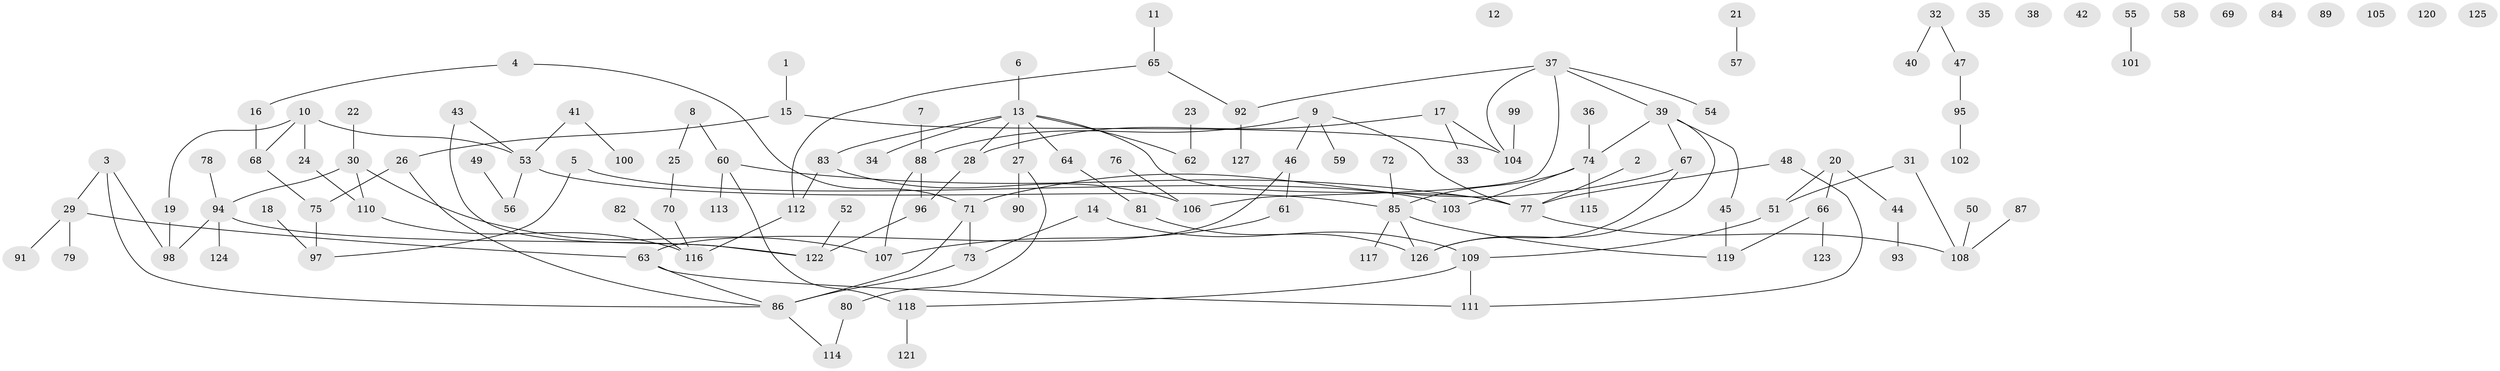 // coarse degree distribution, {5: 0.07894736842105263, 3: 0.27631578947368424, 4: 0.11842105263157894, 7: 0.013157894736842105, 1: 0.2631578947368421, 2: 0.2236842105263158, 6: 0.02631578947368421}
// Generated by graph-tools (version 1.1) at 2025/48/03/04/25 22:48:02]
// undirected, 127 vertices, 140 edges
graph export_dot {
  node [color=gray90,style=filled];
  1;
  2;
  3;
  4;
  5;
  6;
  7;
  8;
  9;
  10;
  11;
  12;
  13;
  14;
  15;
  16;
  17;
  18;
  19;
  20;
  21;
  22;
  23;
  24;
  25;
  26;
  27;
  28;
  29;
  30;
  31;
  32;
  33;
  34;
  35;
  36;
  37;
  38;
  39;
  40;
  41;
  42;
  43;
  44;
  45;
  46;
  47;
  48;
  49;
  50;
  51;
  52;
  53;
  54;
  55;
  56;
  57;
  58;
  59;
  60;
  61;
  62;
  63;
  64;
  65;
  66;
  67;
  68;
  69;
  70;
  71;
  72;
  73;
  74;
  75;
  76;
  77;
  78;
  79;
  80;
  81;
  82;
  83;
  84;
  85;
  86;
  87;
  88;
  89;
  90;
  91;
  92;
  93;
  94;
  95;
  96;
  97;
  98;
  99;
  100;
  101;
  102;
  103;
  104;
  105;
  106;
  107;
  108;
  109;
  110;
  111;
  112;
  113;
  114;
  115;
  116;
  117;
  118;
  119;
  120;
  121;
  122;
  123;
  124;
  125;
  126;
  127;
  1 -- 15;
  2 -- 77;
  3 -- 29;
  3 -- 86;
  3 -- 98;
  4 -- 16;
  4 -- 71;
  5 -- 97;
  5 -- 103;
  6 -- 13;
  7 -- 88;
  8 -- 25;
  8 -- 60;
  9 -- 46;
  9 -- 59;
  9 -- 77;
  9 -- 88;
  10 -- 19;
  10 -- 24;
  10 -- 53;
  10 -- 68;
  11 -- 65;
  13 -- 27;
  13 -- 28;
  13 -- 34;
  13 -- 62;
  13 -- 64;
  13 -- 77;
  13 -- 83;
  14 -- 73;
  14 -- 109;
  15 -- 26;
  15 -- 104;
  16 -- 68;
  17 -- 28;
  17 -- 33;
  17 -- 104;
  18 -- 97;
  19 -- 98;
  20 -- 44;
  20 -- 51;
  20 -- 66;
  21 -- 57;
  22 -- 30;
  23 -- 62;
  24 -- 110;
  25 -- 70;
  26 -- 75;
  26 -- 86;
  27 -- 80;
  27 -- 90;
  28 -- 96;
  29 -- 63;
  29 -- 79;
  29 -- 91;
  30 -- 94;
  30 -- 107;
  30 -- 110;
  31 -- 51;
  31 -- 108;
  32 -- 40;
  32 -- 47;
  36 -- 74;
  37 -- 39;
  37 -- 54;
  37 -- 92;
  37 -- 104;
  37 -- 106;
  39 -- 45;
  39 -- 67;
  39 -- 74;
  39 -- 126;
  41 -- 53;
  41 -- 100;
  43 -- 53;
  43 -- 122;
  44 -- 93;
  45 -- 119;
  46 -- 61;
  46 -- 63;
  47 -- 95;
  48 -- 77;
  48 -- 111;
  49 -- 56;
  50 -- 108;
  51 -- 109;
  52 -- 122;
  53 -- 56;
  53 -- 85;
  55 -- 101;
  60 -- 77;
  60 -- 113;
  60 -- 118;
  61 -- 107;
  63 -- 86;
  63 -- 111;
  64 -- 81;
  65 -- 92;
  65 -- 112;
  66 -- 119;
  66 -- 123;
  67 -- 71;
  67 -- 126;
  68 -- 75;
  70 -- 116;
  71 -- 73;
  71 -- 86;
  72 -- 85;
  73 -- 86;
  74 -- 85;
  74 -- 103;
  74 -- 115;
  75 -- 97;
  76 -- 106;
  77 -- 108;
  78 -- 94;
  80 -- 114;
  81 -- 126;
  82 -- 116;
  83 -- 106;
  83 -- 112;
  85 -- 117;
  85 -- 119;
  85 -- 126;
  86 -- 114;
  87 -- 108;
  88 -- 96;
  88 -- 107;
  92 -- 127;
  94 -- 98;
  94 -- 122;
  94 -- 124;
  95 -- 102;
  96 -- 122;
  99 -- 104;
  109 -- 111;
  109 -- 118;
  110 -- 116;
  112 -- 116;
  118 -- 121;
}
